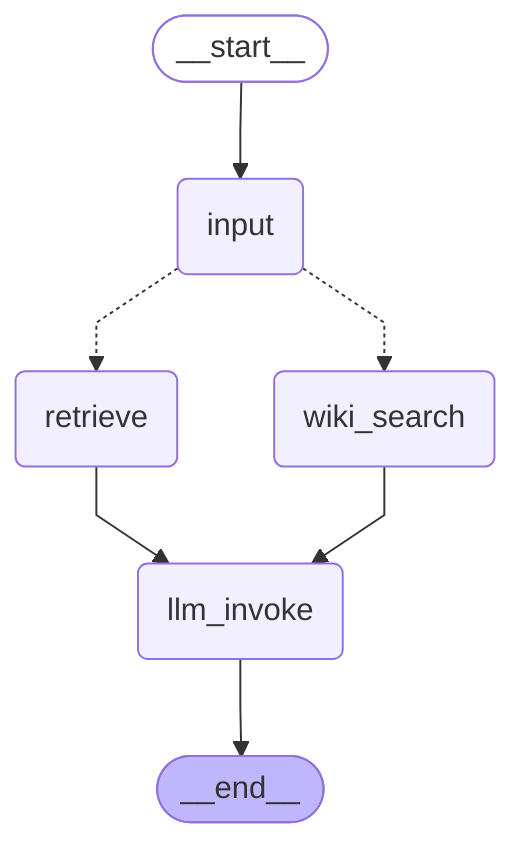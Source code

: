 ---
config:
  flowchart:
    curve: linear
---
graph TD;
	__start__([<p>__start__</p>]):::first
	input(input)
	wiki_search(wiki_search)
	retrieve(retrieve)
	llm_invoke(llm_invoke)
	__end__([<p>__end__</p>]):::last
	__start__ --> input;
	input -.-> retrieve;
	input -.-> wiki_search;
	retrieve --> llm_invoke;
	wiki_search --> llm_invoke;
	llm_invoke --> __end__;
	classDef default fill:#f2f0ff,line-height:1.2
	classDef first fill-opacity:0
	classDef last fill:#bfb6fc